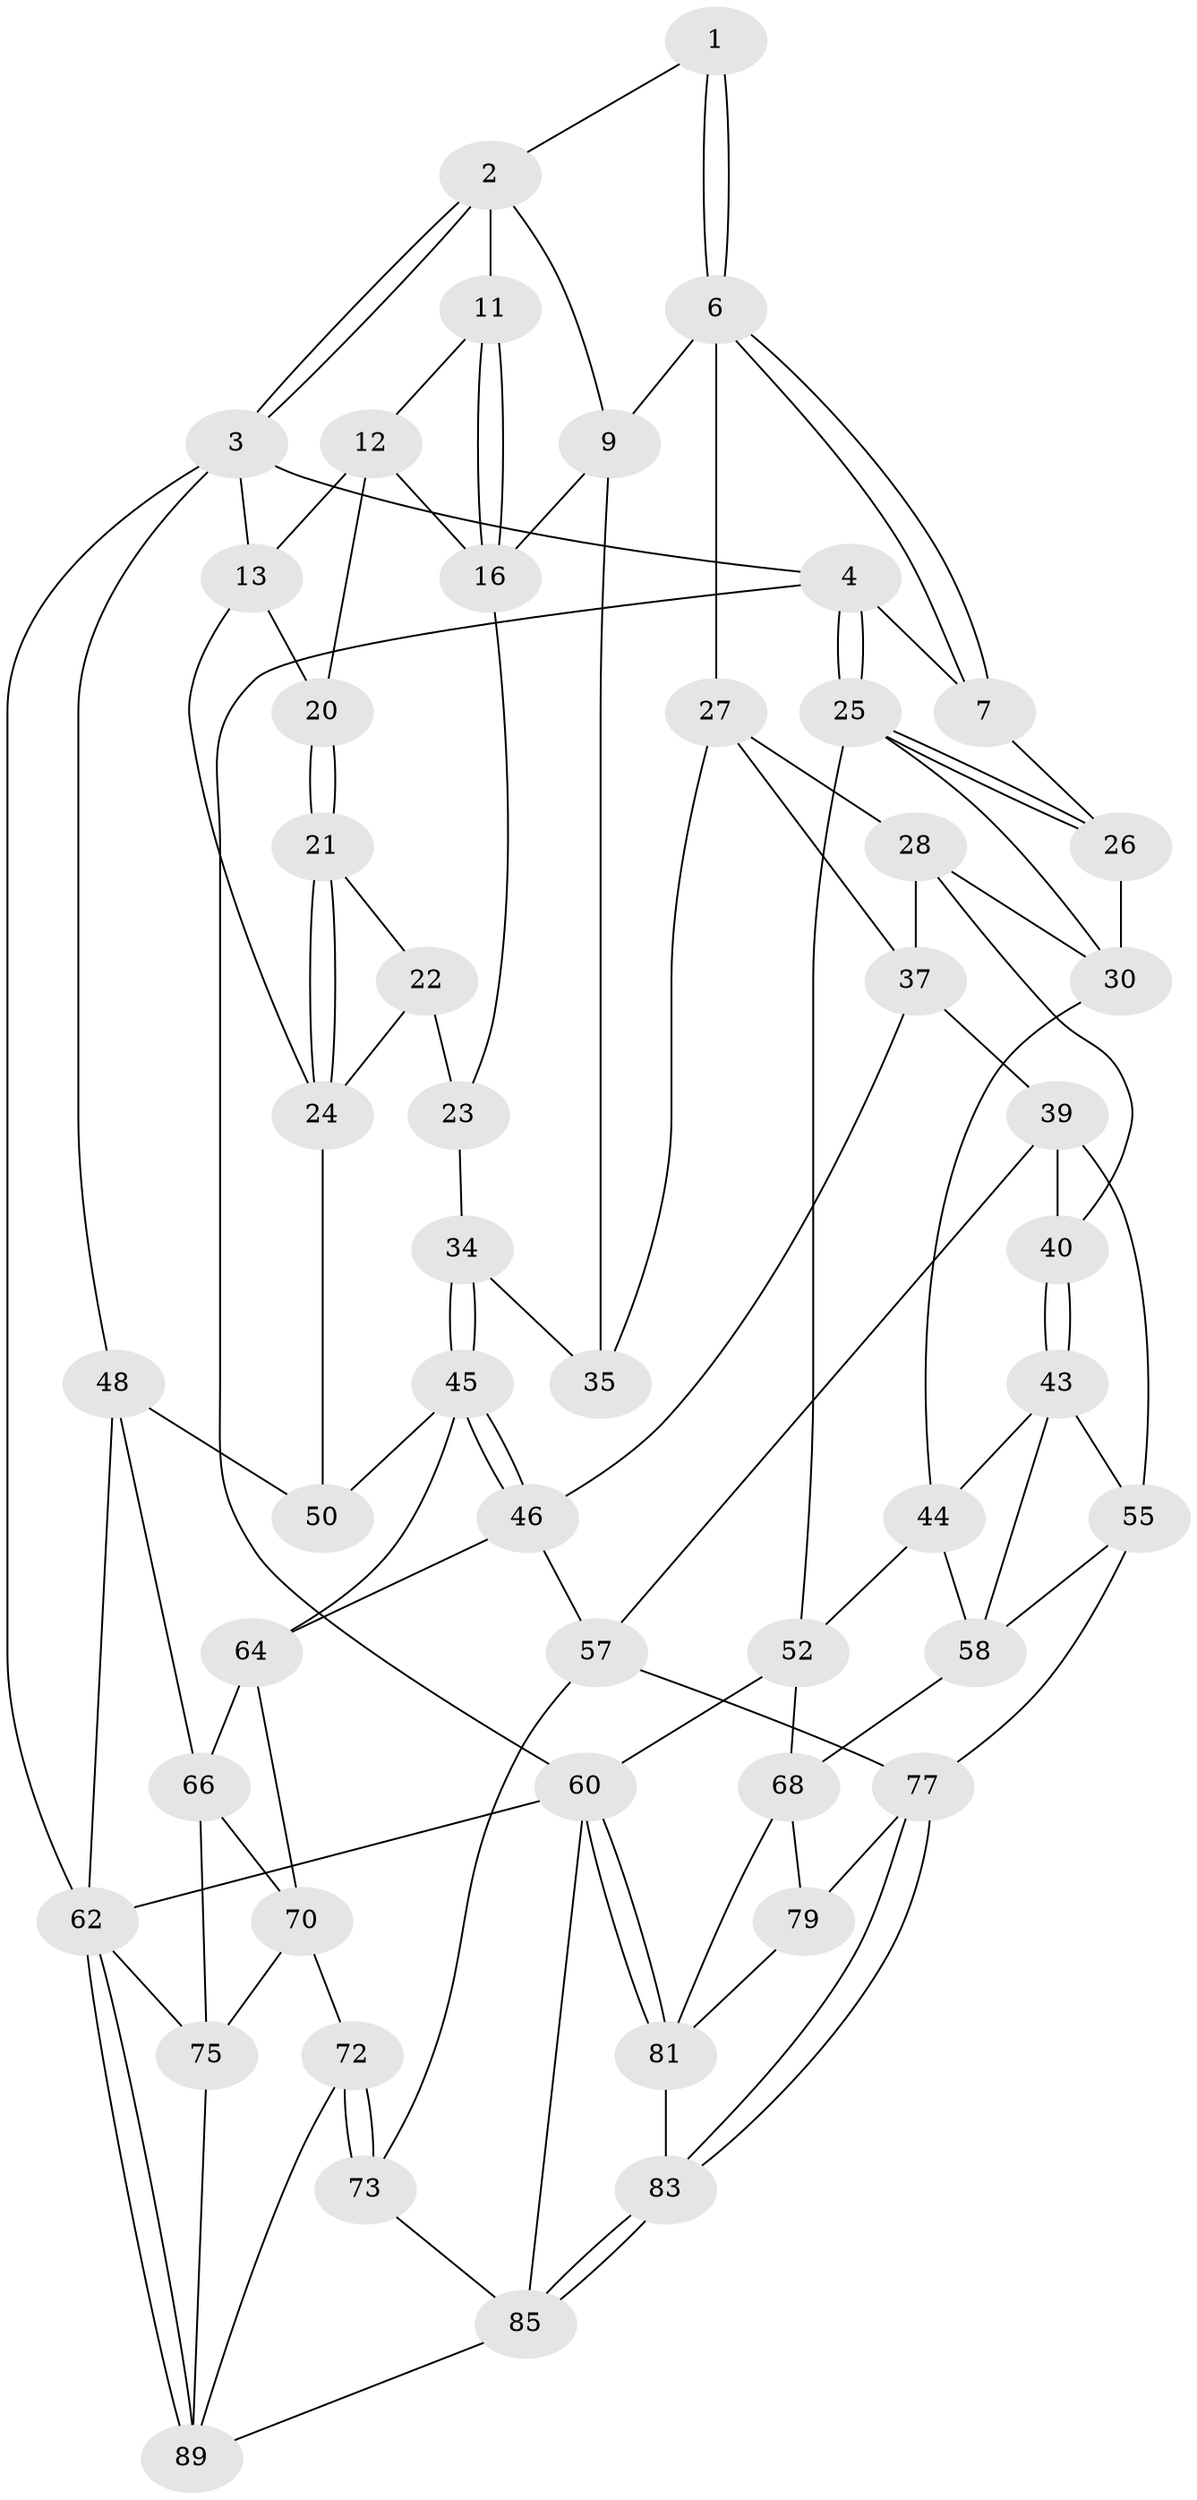// original degree distribution, {3: 0.022222222222222223, 4: 0.26666666666666666, 5: 0.4666666666666667, 6: 0.24444444444444444}
// Generated by graph-tools (version 1.1) at 2025/11/02/27/25 16:11:57]
// undirected, 51 vertices, 111 edges
graph export_dot {
graph [start="1"]
  node [color=gray90,style=filled];
  1 [pos="+0.4850253203436844+0"];
  2 [pos="+0.6059784178591855+0",super="+8"];
  3 [pos="+1+0",super="+15"];
  4 [pos="+0+0",super="+5"];
  6 [pos="+0.3862318704797033+0.19304414209717877",super="+10"];
  7 [pos="+0.18034291816822842+0.06758898026094086"];
  9 [pos="+0.6163739794729513+0.15220134997411733",super="+18"];
  11 [pos="+0.7587546337685694+0.06394187370280384"];
  12 [pos="+0.7927014705430191+0.07096998292810727",super="+19"];
  13 [pos="+0.8618828214629515+0.07311716624597982",super="+14"];
  16 [pos="+0.7475931292211128+0.1538694506894947",super="+17"];
  20 [pos="+0.8089995789656264+0.15898890314378475"];
  21 [pos="+0.8378088732388789+0.19661774059439432"];
  22 [pos="+0.8365599024679793+0.19806379422769596",super="+32"];
  23 [pos="+0.760701996742442+0.2259257967971178",super="+33"];
  24 [pos="+1+0.04959395802530981",super="+31"];
  25 [pos="+0+0.03821296047175194",super="+42"];
  26 [pos="+0.09612304695332126+0.12658505923025434"];
  27 [pos="+0.3850130816448544+0.23130768342859973",super="+36"];
  28 [pos="+0.25846896515856393+0.2973585954560384",super="+29"];
  30 [pos="+0.13711829555082375+0.32009233709654966",super="+41"];
  34 [pos="+0.7583175466418264+0.3804736437821901"];
  35 [pos="+0.6510827378217752+0.3066893026791842"];
  37 [pos="+0.48661617920237527+0.4190985740173937",super="+38"];
  39 [pos="+0.3094799372602814+0.4750149935015593",super="+54"];
  40 [pos="+0.25851226838272445+0.46310063797488754"];
  43 [pos="+0.19500602606185705+0.49611470608392827",super="+56"];
  44 [pos="+0.11269143474068609+0.42192407470117993",super="+53"];
  45 [pos="+0.7110783263733784+0.45164876333832316",super="+51"];
  46 [pos="+0.5773279372478467+0.5026004273176867",super="+47"];
  48 [pos="+1+0.5370752716416537",super="+49"];
  50 [pos="+0.8751489203494257+0.4190450529135644"];
  52 [pos="+0+0.4880404569602964",super="+59"];
  55 [pos="+0.23645775996573387+0.6277396490147074",super="+69"];
  57 [pos="+0.3831115134803684+0.6533084016417758",super="+74"];
  58 [pos="+0.07754348218951566+0.5471528469729507",super="+67"];
  60 [pos="+0+0.8684226346664561",super="+61"];
  62 [pos="+1+1",super="+63"];
  64 [pos="+0.7648548044544552+0.5714221724377387",super="+65"];
  66 [pos="+0.9070087028106217+0.554396704724017",super="+76"];
  68 [pos="+0.03938207672102283+0.6513651682553429",super="+80"];
  70 [pos="+0.6794987637046878+0.7499148754041218",super="+71"];
  72 [pos="+0.6505695389477768+0.7704952368293563",super="+86"];
  73 [pos="+0.4464899572249843+0.7287712673834125",super="+84"];
  75 [pos="+1+0.7740600235852171",super="+88"];
  77 [pos="+0.2652263635561374+0.8374361004341483",super="+78"];
  79 [pos="+0.1712915052925341+0.7387358033409822"];
  81 [pos="+0+0.801311595495667",super="+82"];
  83 [pos="+0.23878186831036585+0.947045504554735"];
  85 [pos="+0.23679487339637734+0.9698229651818443",super="+87"];
  89 [pos="+1+1",super="+90"];
  1 -- 2;
  1 -- 6;
  1 -- 6;
  2 -- 3;
  2 -- 3;
  2 -- 9;
  2 -- 11;
  3 -- 4;
  3 -- 62;
  3 -- 48;
  3 -- 13;
  4 -- 25;
  4 -- 25;
  4 -- 60;
  4 -- 7;
  6 -- 7;
  6 -- 7;
  6 -- 9;
  6 -- 27;
  7 -- 26;
  9 -- 35;
  9 -- 16;
  11 -- 12;
  11 -- 16;
  11 -- 16;
  12 -- 13;
  12 -- 16;
  12 -- 20;
  13 -- 20;
  13 -- 24;
  16 -- 23;
  20 -- 21;
  20 -- 21;
  21 -- 22;
  21 -- 24;
  21 -- 24;
  22 -- 23 [weight=2];
  22 -- 24;
  23 -- 34;
  24 -- 50;
  25 -- 26;
  25 -- 26;
  25 -- 52;
  25 -- 30;
  26 -- 30;
  27 -- 28;
  27 -- 35;
  27 -- 37;
  28 -- 40;
  28 -- 30;
  28 -- 37;
  30 -- 44;
  34 -- 35;
  34 -- 45;
  34 -- 45;
  37 -- 39;
  37 -- 46;
  39 -- 40;
  39 -- 57;
  39 -- 55;
  40 -- 43;
  40 -- 43;
  43 -- 44;
  43 -- 58;
  43 -- 55;
  44 -- 58;
  44 -- 52;
  45 -- 46;
  45 -- 46;
  45 -- 64;
  45 -- 50;
  46 -- 64;
  46 -- 57;
  48 -- 62;
  48 -- 50;
  48 -- 66;
  52 -- 60;
  52 -- 68;
  55 -- 77;
  55 -- 58;
  57 -- 73;
  57 -- 77;
  58 -- 68;
  60 -- 81;
  60 -- 81;
  60 -- 62;
  60 -- 85;
  62 -- 89;
  62 -- 89;
  62 -- 75;
  64 -- 66;
  64 -- 70;
  66 -- 75;
  66 -- 70;
  68 -- 81;
  68 -- 79;
  70 -- 72;
  70 -- 75;
  72 -- 73 [weight=2];
  72 -- 73;
  72 -- 89;
  73 -- 85;
  75 -- 89;
  77 -- 83;
  77 -- 83;
  77 -- 79;
  79 -- 81;
  81 -- 83;
  83 -- 85;
  83 -- 85;
  85 -- 89;
}
